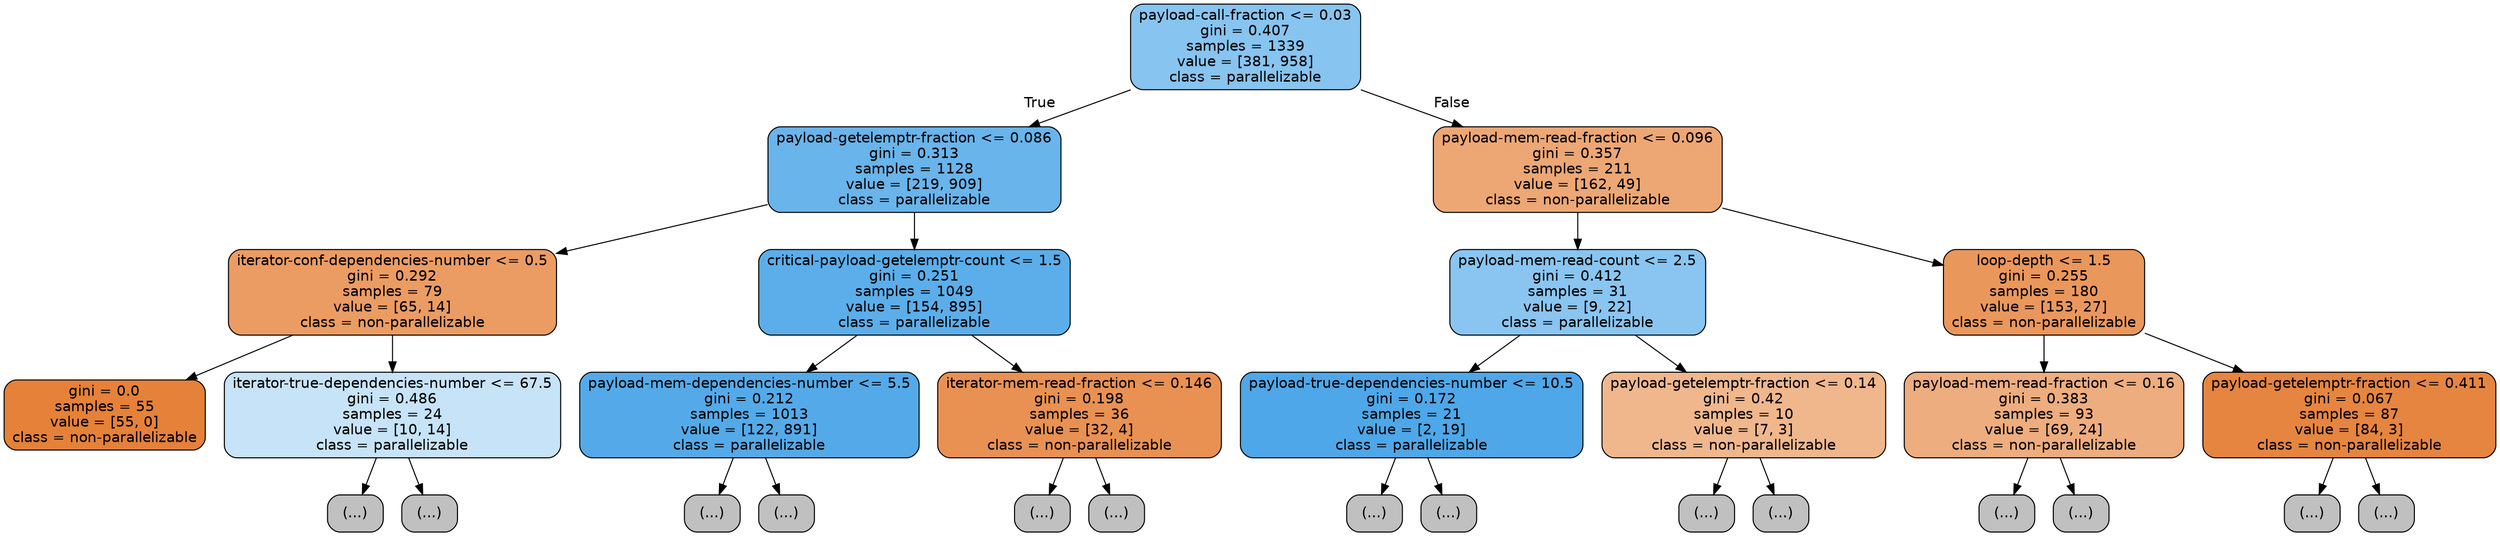digraph Tree {
node [shape=box, style="filled, rounded", color="black", fontname=helvetica] ;
edge [fontname=helvetica] ;
0 [label="payload-call-fraction <= 0.03\ngini = 0.407\nsamples = 1339\nvalue = [381, 958]\nclass = parallelizable", fillcolor="#399de59a"] ;
1 [label="payload-getelemptr-fraction <= 0.086\ngini = 0.313\nsamples = 1128\nvalue = [219, 909]\nclass = parallelizable", fillcolor="#399de5c2"] ;
0 -> 1 [labeldistance=2.5, labelangle=45, headlabel="True"] ;
2 [label="iterator-conf-dependencies-number <= 0.5\ngini = 0.292\nsamples = 79\nvalue = [65, 14]\nclass = non-parallelizable", fillcolor="#e58139c8"] ;
1 -> 2 ;
3 [label="gini = 0.0\nsamples = 55\nvalue = [55, 0]\nclass = non-parallelizable", fillcolor="#e58139ff"] ;
2 -> 3 ;
4 [label="iterator-true-dependencies-number <= 67.5\ngini = 0.486\nsamples = 24\nvalue = [10, 14]\nclass = parallelizable", fillcolor="#399de549"] ;
2 -> 4 ;
5 [label="(...)", fillcolor="#C0C0C0"] ;
4 -> 5 ;
14 [label="(...)", fillcolor="#C0C0C0"] ;
4 -> 14 ;
17 [label="critical-payload-getelemptr-count <= 1.5\ngini = 0.251\nsamples = 1049\nvalue = [154, 895]\nclass = parallelizable", fillcolor="#399de5d3"] ;
1 -> 17 ;
18 [label="payload-mem-dependencies-number <= 5.5\ngini = 0.212\nsamples = 1013\nvalue = [122, 891]\nclass = parallelizable", fillcolor="#399de5dc"] ;
17 -> 18 ;
19 [label="(...)", fillcolor="#C0C0C0"] ;
18 -> 19 ;
136 [label="(...)", fillcolor="#C0C0C0"] ;
18 -> 136 ;
203 [label="iterator-mem-read-fraction <= 0.146\ngini = 0.198\nsamples = 36\nvalue = [32, 4]\nclass = non-parallelizable", fillcolor="#e58139df"] ;
17 -> 203 ;
204 [label="(...)", fillcolor="#C0C0C0"] ;
203 -> 204 ;
209 [label="(...)", fillcolor="#C0C0C0"] ;
203 -> 209 ;
212 [label="payload-mem-read-fraction <= 0.096\ngini = 0.357\nsamples = 211\nvalue = [162, 49]\nclass = non-parallelizable", fillcolor="#e58139b2"] ;
0 -> 212 [labeldistance=2.5, labelangle=-45, headlabel="False"] ;
213 [label="payload-mem-read-count <= 2.5\ngini = 0.412\nsamples = 31\nvalue = [9, 22]\nclass = parallelizable", fillcolor="#399de597"] ;
212 -> 213 ;
214 [label="payload-true-dependencies-number <= 10.5\ngini = 0.172\nsamples = 21\nvalue = [2, 19]\nclass = parallelizable", fillcolor="#399de5e4"] ;
213 -> 214 ;
215 [label="(...)", fillcolor="#C0C0C0"] ;
214 -> 215 ;
216 [label="(...)", fillcolor="#C0C0C0"] ;
214 -> 216 ;
217 [label="payload-getelemptr-fraction <= 0.14\ngini = 0.42\nsamples = 10\nvalue = [7, 3]\nclass = non-parallelizable", fillcolor="#e5813992"] ;
213 -> 217 ;
218 [label="(...)", fillcolor="#C0C0C0"] ;
217 -> 218 ;
219 [label="(...)", fillcolor="#C0C0C0"] ;
217 -> 219 ;
220 [label="loop-depth <= 1.5\ngini = 0.255\nsamples = 180\nvalue = [153, 27]\nclass = non-parallelizable", fillcolor="#e58139d2"] ;
212 -> 220 ;
221 [label="payload-mem-read-fraction <= 0.16\ngini = 0.383\nsamples = 93\nvalue = [69, 24]\nclass = non-parallelizable", fillcolor="#e58139a6"] ;
220 -> 221 ;
222 [label="(...)", fillcolor="#C0C0C0"] ;
221 -> 222 ;
227 [label="(...)", fillcolor="#C0C0C0"] ;
221 -> 227 ;
246 [label="payload-getelemptr-fraction <= 0.411\ngini = 0.067\nsamples = 87\nvalue = [84, 3]\nclass = non-parallelizable", fillcolor="#e58139f6"] ;
220 -> 246 ;
247 [label="(...)", fillcolor="#C0C0C0"] ;
246 -> 247 ;
252 [label="(...)", fillcolor="#C0C0C0"] ;
246 -> 252 ;
}